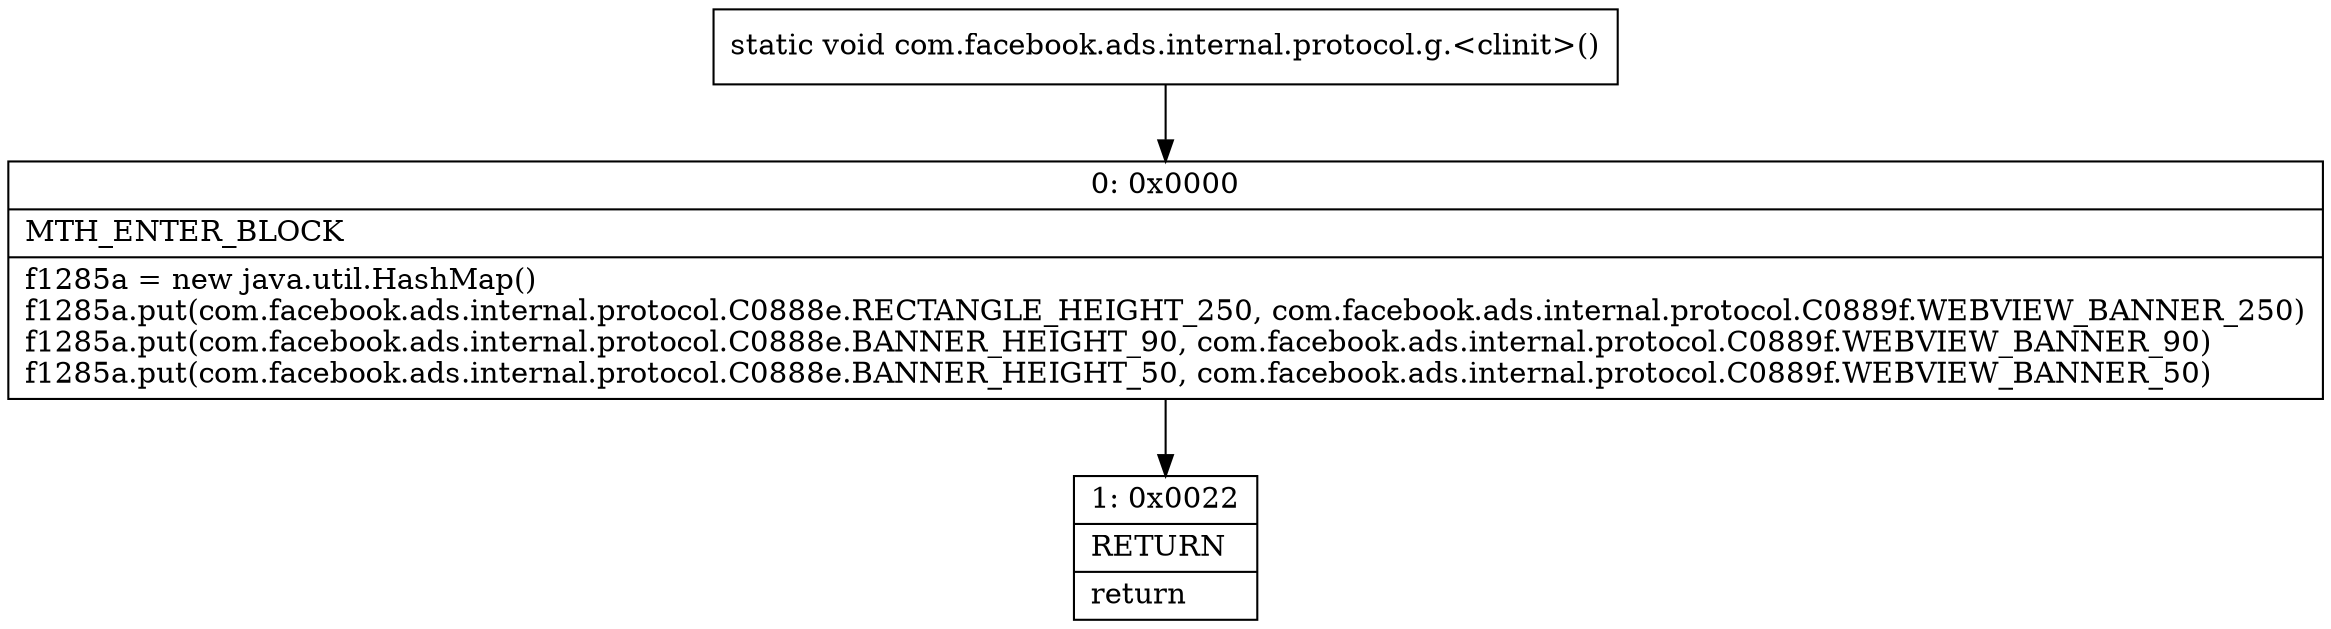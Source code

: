 digraph "CFG forcom.facebook.ads.internal.protocol.g.\<clinit\>()V" {
Node_0 [shape=record,label="{0\:\ 0x0000|MTH_ENTER_BLOCK\l|f1285a = new java.util.HashMap()\lf1285a.put(com.facebook.ads.internal.protocol.C0888e.RECTANGLE_HEIGHT_250, com.facebook.ads.internal.protocol.C0889f.WEBVIEW_BANNER_250)\lf1285a.put(com.facebook.ads.internal.protocol.C0888e.BANNER_HEIGHT_90, com.facebook.ads.internal.protocol.C0889f.WEBVIEW_BANNER_90)\lf1285a.put(com.facebook.ads.internal.protocol.C0888e.BANNER_HEIGHT_50, com.facebook.ads.internal.protocol.C0889f.WEBVIEW_BANNER_50)\l}"];
Node_1 [shape=record,label="{1\:\ 0x0022|RETURN\l|return\l}"];
MethodNode[shape=record,label="{static void com.facebook.ads.internal.protocol.g.\<clinit\>() }"];
MethodNode -> Node_0;
Node_0 -> Node_1;
}

